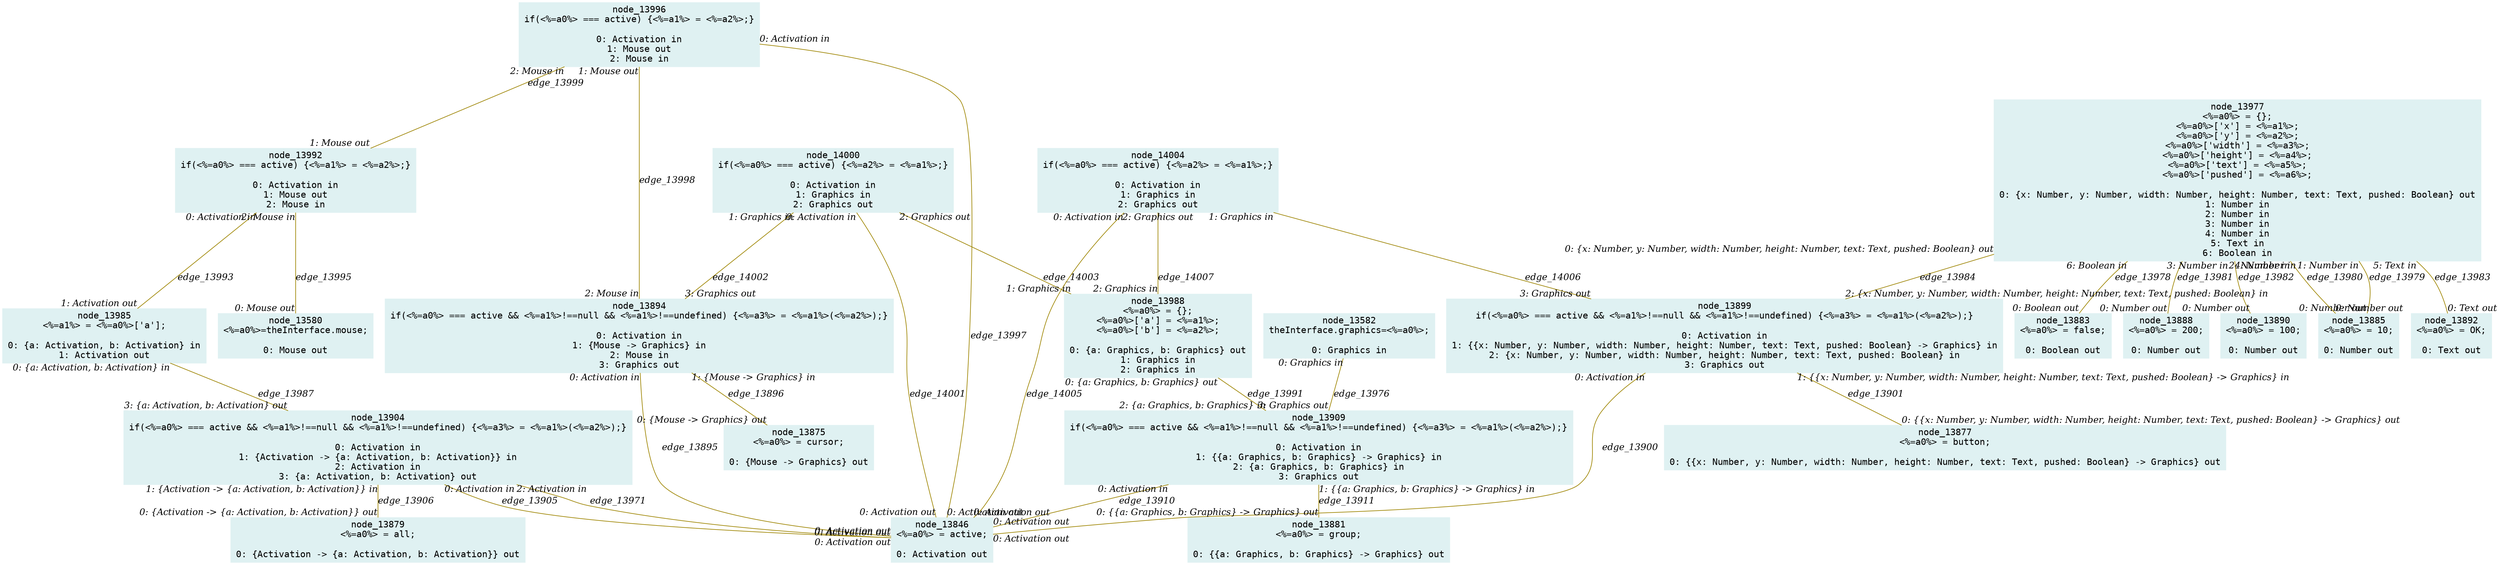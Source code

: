 digraph g{node_13580 [shape="box", style="filled", color="#dff1f2", fontname="Courier", label="node_13580
<%=a0%>=theInterface.mouse;

0: Mouse out" ]
node_13582 [shape="box", style="filled", color="#dff1f2", fontname="Courier", label="node_13582
theInterface.graphics=<%=a0%>;

0: Graphics in" ]
node_13846 [shape="box", style="filled", color="#dff1f2", fontname="Courier", label="node_13846
<%=a0%> = active;

0: Activation out" ]
node_13875 [shape="box", style="filled", color="#dff1f2", fontname="Courier", label="node_13875
<%=a0%> = cursor;

0: {Mouse -> Graphics} out" ]
node_13877 [shape="box", style="filled", color="#dff1f2", fontname="Courier", label="node_13877
<%=a0%> = button;

0: {{x: Number, y: Number, width: Number, height: Number, text: Text, pushed: Boolean} -> Graphics} out" ]
node_13879 [shape="box", style="filled", color="#dff1f2", fontname="Courier", label="node_13879
<%=a0%> = all;

0: {Activation -> {a: Activation, b: Activation}} out" ]
node_13881 [shape="box", style="filled", color="#dff1f2", fontname="Courier", label="node_13881
<%=a0%> = group;

0: {{a: Graphics, b: Graphics} -> Graphics} out" ]
node_13883 [shape="box", style="filled", color="#dff1f2", fontname="Courier", label="node_13883
<%=a0%> = false;

0: Boolean out" ]
node_13885 [shape="box", style="filled", color="#dff1f2", fontname="Courier", label="node_13885
<%=a0%> = 10;

0: Number out" ]
node_13888 [shape="box", style="filled", color="#dff1f2", fontname="Courier", label="node_13888
<%=a0%> = 200;

0: Number out" ]
node_13890 [shape="box", style="filled", color="#dff1f2", fontname="Courier", label="node_13890
<%=a0%> = 100;

0: Number out" ]
node_13892 [shape="box", style="filled", color="#dff1f2", fontname="Courier", label="node_13892
<%=a0%> = OK;

0: Text out" ]
node_13894 [shape="box", style="filled", color="#dff1f2", fontname="Courier", label="node_13894
if(<%=a0%> === active && <%=a1%>!==null && <%=a1%>!==undefined) {<%=a3%> = <%=a1%>(<%=a2%>);}

0: Activation in
1: {Mouse -> Graphics} in
2: Mouse in
3: Graphics out" ]
node_13899 [shape="box", style="filled", color="#dff1f2", fontname="Courier", label="node_13899
if(<%=a0%> === active && <%=a1%>!==null && <%=a1%>!==undefined) {<%=a3%> = <%=a1%>(<%=a2%>);}

0: Activation in
1: {{x: Number, y: Number, width: Number, height: Number, text: Text, pushed: Boolean} -> Graphics} in
2: {x: Number, y: Number, width: Number, height: Number, text: Text, pushed: Boolean} in
3: Graphics out" ]
node_13904 [shape="box", style="filled", color="#dff1f2", fontname="Courier", label="node_13904
if(<%=a0%> === active && <%=a1%>!==null && <%=a1%>!==undefined) {<%=a3%> = <%=a1%>(<%=a2%>);}

0: Activation in
1: {Activation -> {a: Activation, b: Activation}} in
2: Activation in
3: {a: Activation, b: Activation} out" ]
node_13909 [shape="box", style="filled", color="#dff1f2", fontname="Courier", label="node_13909
if(<%=a0%> === active && <%=a1%>!==null && <%=a1%>!==undefined) {<%=a3%> = <%=a1%>(<%=a2%>);}

0: Activation in
1: {{a: Graphics, b: Graphics} -> Graphics} in
2: {a: Graphics, b: Graphics} in
3: Graphics out" ]
node_13977 [shape="box", style="filled", color="#dff1f2", fontname="Courier", label="node_13977
<%=a0%> = {};
<%=a0%>['x'] = <%=a1%>;
<%=a0%>['y'] = <%=a2%>;
<%=a0%>['width'] = <%=a3%>;
<%=a0%>['height'] = <%=a4%>;
<%=a0%>['text'] = <%=a5%>;
<%=a0%>['pushed'] = <%=a6%>;

0: {x: Number, y: Number, width: Number, height: Number, text: Text, pushed: Boolean} out
1: Number in
2: Number in
3: Number in
4: Number in
5: Text in
6: Boolean in" ]
node_13985 [shape="box", style="filled", color="#dff1f2", fontname="Courier", label="node_13985
<%=a1%> = <%=a0%>['a'];

0: {a: Activation, b: Activation} in
1: Activation out" ]
node_13988 [shape="box", style="filled", color="#dff1f2", fontname="Courier", label="node_13988
<%=a0%> = {};
<%=a0%>['a'] = <%=a1%>;
<%=a0%>['b'] = <%=a2%>;

0: {a: Graphics, b: Graphics} out
1: Graphics in
2: Graphics in" ]
node_13992 [shape="box", style="filled", color="#dff1f2", fontname="Courier", label="node_13992
if(<%=a0%> === active) {<%=a1%> = <%=a2%>;}

0: Activation in
1: Mouse out
2: Mouse in" ]
node_13996 [shape="box", style="filled", color="#dff1f2", fontname="Courier", label="node_13996
if(<%=a0%> === active) {<%=a1%> = <%=a2%>;}

0: Activation in
1: Mouse out
2: Mouse in" ]
node_14000 [shape="box", style="filled", color="#dff1f2", fontname="Courier", label="node_14000
if(<%=a0%> === active) {<%=a2%> = <%=a1%>;}

0: Activation in
1: Graphics in
2: Graphics out" ]
node_14004 [shape="box", style="filled", color="#dff1f2", fontname="Courier", label="node_14004
if(<%=a0%> === active) {<%=a2%> = <%=a1%>;}

0: Activation in
1: Graphics in
2: Graphics out" ]
node_13894 -> node_13846 [dir=none, arrowHead=none, fontname="Times-Italic", arrowsize=1, color="#9d8400", label="edge_13895",  headlabel="0: Activation out", taillabel="0: Activation in" ]
node_13894 -> node_13875 [dir=none, arrowHead=none, fontname="Times-Italic", arrowsize=1, color="#9d8400", label="edge_13896",  headlabel="0: {Mouse -> Graphics} out", taillabel="1: {Mouse -> Graphics} in" ]
node_13899 -> node_13846 [dir=none, arrowHead=none, fontname="Times-Italic", arrowsize=1, color="#9d8400", label="edge_13900",  headlabel="0: Activation out", taillabel="0: Activation in" ]
node_13899 -> node_13877 [dir=none, arrowHead=none, fontname="Times-Italic", arrowsize=1, color="#9d8400", label="edge_13901",  headlabel="0: {{x: Number, y: Number, width: Number, height: Number, text: Text, pushed: Boolean} -> Graphics} out", taillabel="1: {{x: Number, y: Number, width: Number, height: Number, text: Text, pushed: Boolean} -> Graphics} in" ]
node_13904 -> node_13846 [dir=none, arrowHead=none, fontname="Times-Italic", arrowsize=1, color="#9d8400", label="edge_13905",  headlabel="0: Activation out", taillabel="0: Activation in" ]
node_13904 -> node_13879 [dir=none, arrowHead=none, fontname="Times-Italic", arrowsize=1, color="#9d8400", label="edge_13906",  headlabel="0: {Activation -> {a: Activation, b: Activation}} out", taillabel="1: {Activation -> {a: Activation, b: Activation}} in" ]
node_13909 -> node_13846 [dir=none, arrowHead=none, fontname="Times-Italic", arrowsize=1, color="#9d8400", label="edge_13910",  headlabel="0: Activation out", taillabel="0: Activation in" ]
node_13909 -> node_13881 [dir=none, arrowHead=none, fontname="Times-Italic", arrowsize=1, color="#9d8400", label="edge_13911",  headlabel="0: {{a: Graphics, b: Graphics} -> Graphics} out", taillabel="1: {{a: Graphics, b: Graphics} -> Graphics} in" ]
node_13904 -> node_13846 [dir=none, arrowHead=none, fontname="Times-Italic", arrowsize=1, color="#9d8400", label="edge_13971",  headlabel="0: Activation out", taillabel="2: Activation in" ]
node_13582 -> node_13909 [dir=none, arrowHead=none, fontname="Times-Italic", arrowsize=1, color="#9d8400", label="edge_13976",  headlabel="3: Graphics out", taillabel="0: Graphics in" ]
node_13977 -> node_13883 [dir=none, arrowHead=none, fontname="Times-Italic", arrowsize=1, color="#9d8400", label="edge_13978",  headlabel="0: Boolean out", taillabel="6: Boolean in" ]
node_13977 -> node_13885 [dir=none, arrowHead=none, fontname="Times-Italic", arrowsize=1, color="#9d8400", label="edge_13979",  headlabel="0: Number out", taillabel="1: Number in" ]
node_13977 -> node_13885 [dir=none, arrowHead=none, fontname="Times-Italic", arrowsize=1, color="#9d8400", label="edge_13980",  headlabel="0: Number out", taillabel="2: Number in" ]
node_13977 -> node_13888 [dir=none, arrowHead=none, fontname="Times-Italic", arrowsize=1, color="#9d8400", label="edge_13981",  headlabel="0: Number out", taillabel="3: Number in" ]
node_13977 -> node_13890 [dir=none, arrowHead=none, fontname="Times-Italic", arrowsize=1, color="#9d8400", label="edge_13982",  headlabel="0: Number out", taillabel="4: Number in" ]
node_13977 -> node_13892 [dir=none, arrowHead=none, fontname="Times-Italic", arrowsize=1, color="#9d8400", label="edge_13983",  headlabel="0: Text out", taillabel="5: Text in" ]
node_13977 -> node_13899 [dir=none, arrowHead=none, fontname="Times-Italic", arrowsize=1, color="#9d8400", label="edge_13984",  headlabel="2: {x: Number, y: Number, width: Number, height: Number, text: Text, pushed: Boolean} in", taillabel="0: {x: Number, y: Number, width: Number, height: Number, text: Text, pushed: Boolean} out" ]
node_13985 -> node_13904 [dir=none, arrowHead=none, fontname="Times-Italic", arrowsize=1, color="#9d8400", label="edge_13987",  headlabel="3: {a: Activation, b: Activation} out", taillabel="0: {a: Activation, b: Activation} in" ]
node_13988 -> node_13909 [dir=none, arrowHead=none, fontname="Times-Italic", arrowsize=1, color="#9d8400", label="edge_13991",  headlabel="2: {a: Graphics, b: Graphics} in", taillabel="0: {a: Graphics, b: Graphics} out" ]
node_13992 -> node_13985 [dir=none, arrowHead=none, fontname="Times-Italic", arrowsize=1, color="#9d8400", label="edge_13993",  headlabel="1: Activation out", taillabel="0: Activation in" ]
node_13992 -> node_13580 [dir=none, arrowHead=none, fontname="Times-Italic", arrowsize=1, color="#9d8400", label="edge_13995",  headlabel="0: Mouse out", taillabel="2: Mouse in" ]
node_13996 -> node_13846 [dir=none, arrowHead=none, fontname="Times-Italic", arrowsize=1, color="#9d8400", label="edge_13997",  headlabel="0: Activation out", taillabel="0: Activation in" ]
node_13996 -> node_13894 [dir=none, arrowHead=none, fontname="Times-Italic", arrowsize=1, color="#9d8400", label="edge_13998",  headlabel="2: Mouse in", taillabel="1: Mouse out" ]
node_13996 -> node_13992 [dir=none, arrowHead=none, fontname="Times-Italic", arrowsize=1, color="#9d8400", label="edge_13999",  headlabel="1: Mouse out", taillabel="2: Mouse in" ]
node_14000 -> node_13846 [dir=none, arrowHead=none, fontname="Times-Italic", arrowsize=1, color="#9d8400", label="edge_14001",  headlabel="0: Activation out", taillabel="0: Activation in" ]
node_14000 -> node_13894 [dir=none, arrowHead=none, fontname="Times-Italic", arrowsize=1, color="#9d8400", label="edge_14002",  headlabel="3: Graphics out", taillabel="1: Graphics in" ]
node_14000 -> node_13988 [dir=none, arrowHead=none, fontname="Times-Italic", arrowsize=1, color="#9d8400", label="edge_14003",  headlabel="1: Graphics in", taillabel="2: Graphics out" ]
node_14004 -> node_13846 [dir=none, arrowHead=none, fontname="Times-Italic", arrowsize=1, color="#9d8400", label="edge_14005",  headlabel="0: Activation out", taillabel="0: Activation in" ]
node_14004 -> node_13899 [dir=none, arrowHead=none, fontname="Times-Italic", arrowsize=1, color="#9d8400", label="edge_14006",  headlabel="3: Graphics out", taillabel="1: Graphics in" ]
node_14004 -> node_13988 [dir=none, arrowHead=none, fontname="Times-Italic", arrowsize=1, color="#9d8400", label="edge_14007",  headlabel="2: Graphics in", taillabel="2: Graphics out" ]
}